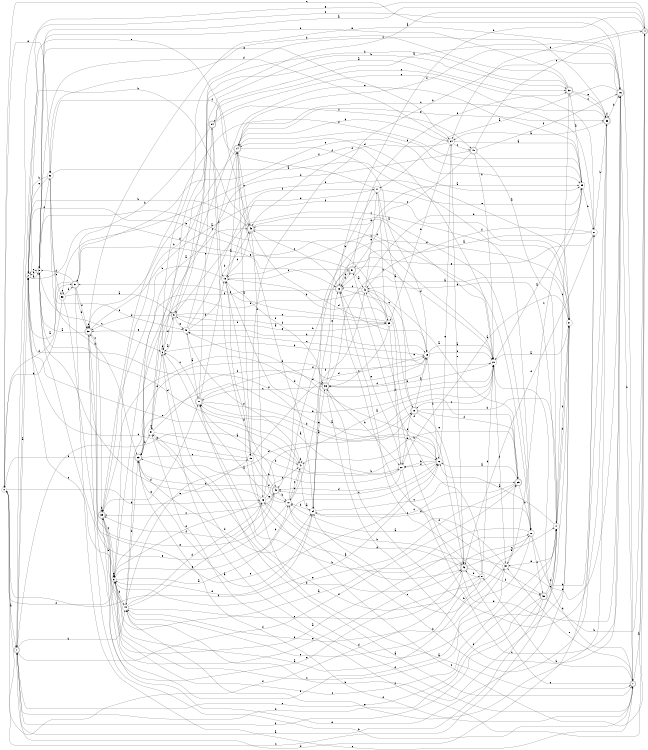 digraph n44_5 {
__start0 [label="" shape="none"];

rankdir=LR;
size="8,5";

s0 [style="filled", color="black", fillcolor="white" shape="circle", label="0"];
s1 [style="rounded,filled", color="black", fillcolor="white" shape="doublecircle", label="1"];
s2 [style="filled", color="black", fillcolor="white" shape="circle", label="2"];
s3 [style="filled", color="black", fillcolor="white" shape="circle", label="3"];
s4 [style="rounded,filled", color="black", fillcolor="white" shape="doublecircle", label="4"];
s5 [style="rounded,filled", color="black", fillcolor="white" shape="doublecircle", label="5"];
s6 [style="filled", color="black", fillcolor="white" shape="circle", label="6"];
s7 [style="rounded,filled", color="black", fillcolor="white" shape="doublecircle", label="7"];
s8 [style="filled", color="black", fillcolor="white" shape="circle", label="8"];
s9 [style="filled", color="black", fillcolor="white" shape="circle", label="9"];
s10 [style="filled", color="black", fillcolor="white" shape="circle", label="10"];
s11 [style="rounded,filled", color="black", fillcolor="white" shape="doublecircle", label="11"];
s12 [style="filled", color="black", fillcolor="white" shape="circle", label="12"];
s13 [style="filled", color="black", fillcolor="white" shape="circle", label="13"];
s14 [style="rounded,filled", color="black", fillcolor="white" shape="doublecircle", label="14"];
s15 [style="filled", color="black", fillcolor="white" shape="circle", label="15"];
s16 [style="rounded,filled", color="black", fillcolor="white" shape="doublecircle", label="16"];
s17 [style="filled", color="black", fillcolor="white" shape="circle", label="17"];
s18 [style="rounded,filled", color="black", fillcolor="white" shape="doublecircle", label="18"];
s19 [style="filled", color="black", fillcolor="white" shape="circle", label="19"];
s20 [style="filled", color="black", fillcolor="white" shape="circle", label="20"];
s21 [style="filled", color="black", fillcolor="white" shape="circle", label="21"];
s22 [style="filled", color="black", fillcolor="white" shape="circle", label="22"];
s23 [style="rounded,filled", color="black", fillcolor="white" shape="doublecircle", label="23"];
s24 [style="filled", color="black", fillcolor="white" shape="circle", label="24"];
s25 [style="rounded,filled", color="black", fillcolor="white" shape="doublecircle", label="25"];
s26 [style="filled", color="black", fillcolor="white" shape="circle", label="26"];
s27 [style="filled", color="black", fillcolor="white" shape="circle", label="27"];
s28 [style="rounded,filled", color="black", fillcolor="white" shape="doublecircle", label="28"];
s29 [style="filled", color="black", fillcolor="white" shape="circle", label="29"];
s30 [style="filled", color="black", fillcolor="white" shape="circle", label="30"];
s31 [style="filled", color="black", fillcolor="white" shape="circle", label="31"];
s32 [style="rounded,filled", color="black", fillcolor="white" shape="doublecircle", label="32"];
s33 [style="rounded,filled", color="black", fillcolor="white" shape="doublecircle", label="33"];
s34 [style="filled", color="black", fillcolor="white" shape="circle", label="34"];
s35 [style="filled", color="black", fillcolor="white" shape="circle", label="35"];
s36 [style="rounded,filled", color="black", fillcolor="white" shape="doublecircle", label="36"];
s37 [style="rounded,filled", color="black", fillcolor="white" shape="doublecircle", label="37"];
s38 [style="rounded,filled", color="black", fillcolor="white" shape="doublecircle", label="38"];
s39 [style="rounded,filled", color="black", fillcolor="white" shape="doublecircle", label="39"];
s40 [style="rounded,filled", color="black", fillcolor="white" shape="doublecircle", label="40"];
s41 [style="filled", color="black", fillcolor="white" shape="circle", label="41"];
s42 [style="filled", color="black", fillcolor="white" shape="circle", label="42"];
s43 [style="rounded,filled", color="black", fillcolor="white" shape="doublecircle", label="43"];
s44 [style="filled", color="black", fillcolor="white" shape="circle", label="44"];
s45 [style="rounded,filled", color="black", fillcolor="white" shape="doublecircle", label="45"];
s46 [style="filled", color="black", fillcolor="white" shape="circle", label="46"];
s47 [style="filled", color="black", fillcolor="white" shape="circle", label="47"];
s48 [style="filled", color="black", fillcolor="white" shape="circle", label="48"];
s49 [style="rounded,filled", color="black", fillcolor="white" shape="doublecircle", label="49"];
s50 [style="rounded,filled", color="black", fillcolor="white" shape="doublecircle", label="50"];
s51 [style="rounded,filled", color="black", fillcolor="white" shape="doublecircle", label="51"];
s52 [style="filled", color="black", fillcolor="white" shape="circle", label="52"];
s53 [style="filled", color="black", fillcolor="white" shape="circle", label="53"];
s54 [style="rounded,filled", color="black", fillcolor="white" shape="doublecircle", label="54"];
s0 -> s1 [label="a"];
s0 -> s46 [label="b"];
s0 -> s41 [label="c"];
s0 -> s37 [label="d"];
s0 -> s52 [label="e"];
s0 -> s12 [label="f"];
s1 -> s2 [label="a"];
s1 -> s44 [label="b"];
s1 -> s41 [label="c"];
s1 -> s27 [label="d"];
s1 -> s47 [label="e"];
s1 -> s25 [label="f"];
s2 -> s3 [label="a"];
s2 -> s45 [label="b"];
s2 -> s9 [label="c"];
s2 -> s28 [label="d"];
s2 -> s3 [label="e"];
s2 -> s7 [label="f"];
s3 -> s4 [label="a"];
s3 -> s2 [label="b"];
s3 -> s6 [label="c"];
s3 -> s47 [label="d"];
s3 -> s34 [label="e"];
s3 -> s52 [label="f"];
s4 -> s5 [label="a"];
s4 -> s28 [label="b"];
s4 -> s46 [label="c"];
s4 -> s34 [label="d"];
s4 -> s1 [label="e"];
s4 -> s31 [label="f"];
s5 -> s6 [label="a"];
s5 -> s32 [label="b"];
s5 -> s35 [label="c"];
s5 -> s38 [label="d"];
s5 -> s48 [label="e"];
s5 -> s35 [label="f"];
s6 -> s7 [label="a"];
s6 -> s19 [label="b"];
s6 -> s33 [label="c"];
s6 -> s5 [label="d"];
s6 -> s6 [label="e"];
s6 -> s7 [label="f"];
s7 -> s4 [label="a"];
s7 -> s8 [label="b"];
s7 -> s43 [label="c"];
s7 -> s20 [label="d"];
s7 -> s30 [label="e"];
s7 -> s23 [label="f"];
s8 -> s9 [label="a"];
s8 -> s51 [label="b"];
s8 -> s28 [label="c"];
s8 -> s20 [label="d"];
s8 -> s44 [label="e"];
s8 -> s11 [label="f"];
s9 -> s10 [label="a"];
s9 -> s12 [label="b"];
s9 -> s41 [label="c"];
s9 -> s44 [label="d"];
s9 -> s9 [label="e"];
s9 -> s0 [label="f"];
s10 -> s11 [label="a"];
s10 -> s43 [label="b"];
s10 -> s47 [label="c"];
s10 -> s21 [label="d"];
s10 -> s3 [label="e"];
s10 -> s42 [label="f"];
s11 -> s12 [label="a"];
s11 -> s45 [label="b"];
s11 -> s6 [label="c"];
s11 -> s18 [label="d"];
s11 -> s54 [label="e"];
s11 -> s19 [label="f"];
s12 -> s13 [label="a"];
s12 -> s22 [label="b"];
s12 -> s49 [label="c"];
s12 -> s48 [label="d"];
s12 -> s34 [label="e"];
s12 -> s22 [label="f"];
s13 -> s14 [label="a"];
s13 -> s39 [label="b"];
s13 -> s51 [label="c"];
s13 -> s45 [label="d"];
s13 -> s15 [label="e"];
s13 -> s36 [label="f"];
s14 -> s15 [label="a"];
s14 -> s9 [label="b"];
s14 -> s45 [label="c"];
s14 -> s34 [label="d"];
s14 -> s33 [label="e"];
s14 -> s19 [label="f"];
s15 -> s7 [label="a"];
s15 -> s16 [label="b"];
s15 -> s2 [label="c"];
s15 -> s19 [label="d"];
s15 -> s9 [label="e"];
s15 -> s10 [label="f"];
s16 -> s17 [label="a"];
s16 -> s7 [label="b"];
s16 -> s0 [label="c"];
s16 -> s42 [label="d"];
s16 -> s38 [label="e"];
s16 -> s14 [label="f"];
s17 -> s18 [label="a"];
s17 -> s24 [label="b"];
s17 -> s35 [label="c"];
s17 -> s13 [label="d"];
s17 -> s29 [label="e"];
s17 -> s52 [label="f"];
s18 -> s19 [label="a"];
s18 -> s41 [label="b"];
s18 -> s42 [label="c"];
s18 -> s44 [label="d"];
s18 -> s43 [label="e"];
s18 -> s25 [label="f"];
s19 -> s20 [label="a"];
s19 -> s12 [label="b"];
s19 -> s48 [label="c"];
s19 -> s23 [label="d"];
s19 -> s37 [label="e"];
s19 -> s20 [label="f"];
s20 -> s21 [label="a"];
s20 -> s36 [label="b"];
s20 -> s18 [label="c"];
s20 -> s14 [label="d"];
s20 -> s45 [label="e"];
s20 -> s30 [label="f"];
s21 -> s22 [label="a"];
s21 -> s44 [label="b"];
s21 -> s5 [label="c"];
s21 -> s31 [label="d"];
s21 -> s39 [label="e"];
s21 -> s38 [label="f"];
s22 -> s11 [label="a"];
s22 -> s23 [label="b"];
s22 -> s16 [label="c"];
s22 -> s49 [label="d"];
s22 -> s28 [label="e"];
s22 -> s18 [label="f"];
s23 -> s24 [label="a"];
s23 -> s31 [label="b"];
s23 -> s15 [label="c"];
s23 -> s24 [label="d"];
s23 -> s20 [label="e"];
s23 -> s0 [label="f"];
s24 -> s14 [label="a"];
s24 -> s10 [label="b"];
s24 -> s25 [label="c"];
s24 -> s9 [label="d"];
s24 -> s36 [label="e"];
s24 -> s26 [label="f"];
s25 -> s12 [label="a"];
s25 -> s26 [label="b"];
s25 -> s24 [label="c"];
s25 -> s47 [label="d"];
s25 -> s9 [label="e"];
s25 -> s2 [label="f"];
s26 -> s9 [label="a"];
s26 -> s27 [label="b"];
s26 -> s50 [label="c"];
s26 -> s13 [label="d"];
s26 -> s39 [label="e"];
s26 -> s0 [label="f"];
s27 -> s28 [label="a"];
s27 -> s33 [label="b"];
s27 -> s54 [label="c"];
s27 -> s43 [label="d"];
s27 -> s24 [label="e"];
s27 -> s42 [label="f"];
s28 -> s29 [label="a"];
s28 -> s51 [label="b"];
s28 -> s45 [label="c"];
s28 -> s50 [label="d"];
s28 -> s20 [label="e"];
s28 -> s9 [label="f"];
s29 -> s20 [label="a"];
s29 -> s27 [label="b"];
s29 -> s30 [label="c"];
s29 -> s14 [label="d"];
s29 -> s31 [label="e"];
s29 -> s39 [label="f"];
s30 -> s10 [label="a"];
s30 -> s6 [label="b"];
s30 -> s9 [label="c"];
s30 -> s16 [label="d"];
s30 -> s24 [label="e"];
s30 -> s25 [label="f"];
s31 -> s32 [label="a"];
s31 -> s22 [label="b"];
s31 -> s31 [label="c"];
s31 -> s43 [label="d"];
s31 -> s6 [label="e"];
s31 -> s36 [label="f"];
s32 -> s29 [label="a"];
s32 -> s6 [label="b"];
s32 -> s33 [label="c"];
s32 -> s52 [label="d"];
s32 -> s33 [label="e"];
s32 -> s3 [label="f"];
s33 -> s34 [label="a"];
s33 -> s36 [label="b"];
s33 -> s14 [label="c"];
s33 -> s16 [label="d"];
s33 -> s44 [label="e"];
s33 -> s33 [label="f"];
s34 -> s29 [label="a"];
s34 -> s35 [label="b"];
s34 -> s40 [label="c"];
s34 -> s3 [label="d"];
s34 -> s43 [label="e"];
s34 -> s45 [label="f"];
s35 -> s3 [label="a"];
s35 -> s13 [label="b"];
s35 -> s36 [label="c"];
s35 -> s22 [label="d"];
s35 -> s5 [label="e"];
s35 -> s37 [label="f"];
s36 -> s21 [label="a"];
s36 -> s22 [label="b"];
s36 -> s11 [label="c"];
s36 -> s19 [label="d"];
s36 -> s28 [label="e"];
s36 -> s16 [label="f"];
s37 -> s2 [label="a"];
s37 -> s38 [label="b"];
s37 -> s7 [label="c"];
s37 -> s3 [label="d"];
s37 -> s29 [label="e"];
s37 -> s38 [label="f"];
s38 -> s3 [label="a"];
s38 -> s7 [label="b"];
s38 -> s39 [label="c"];
s38 -> s38 [label="d"];
s38 -> s26 [label="e"];
s38 -> s21 [label="f"];
s39 -> s26 [label="a"];
s39 -> s39 [label="b"];
s39 -> s9 [label="c"];
s39 -> s20 [label="d"];
s39 -> s11 [label="e"];
s39 -> s30 [label="f"];
s40 -> s41 [label="a"];
s40 -> s20 [label="b"];
s40 -> s51 [label="c"];
s40 -> s23 [label="d"];
s40 -> s4 [label="e"];
s40 -> s16 [label="f"];
s41 -> s12 [label="a"];
s41 -> s21 [label="b"];
s41 -> s32 [label="c"];
s41 -> s42 [label="d"];
s41 -> s30 [label="e"];
s41 -> s21 [label="f"];
s42 -> s25 [label="a"];
s42 -> s23 [label="b"];
s42 -> s28 [label="c"];
s42 -> s29 [label="d"];
s42 -> s17 [label="e"];
s42 -> s43 [label="f"];
s43 -> s13 [label="a"];
s43 -> s8 [label="b"];
s43 -> s41 [label="c"];
s43 -> s10 [label="d"];
s43 -> s44 [label="e"];
s43 -> s50 [label="f"];
s44 -> s45 [label="a"];
s44 -> s38 [label="b"];
s44 -> s43 [label="c"];
s44 -> s46 [label="d"];
s44 -> s46 [label="e"];
s44 -> s23 [label="f"];
s45 -> s26 [label="a"];
s45 -> s2 [label="b"];
s45 -> s20 [label="c"];
s45 -> s19 [label="d"];
s45 -> s1 [label="e"];
s45 -> s46 [label="f"];
s46 -> s20 [label="a"];
s46 -> s33 [label="b"];
s46 -> s47 [label="c"];
s46 -> s3 [label="d"];
s46 -> s49 [label="e"];
s46 -> s9 [label="f"];
s47 -> s24 [label="a"];
s47 -> s12 [label="b"];
s47 -> s10 [label="c"];
s47 -> s48 [label="d"];
s47 -> s2 [label="e"];
s47 -> s47 [label="f"];
s48 -> s11 [label="a"];
s48 -> s13 [label="b"];
s48 -> s14 [label="c"];
s48 -> s19 [label="d"];
s48 -> s38 [label="e"];
s48 -> s17 [label="f"];
s49 -> s11 [label="a"];
s49 -> s10 [label="b"];
s49 -> s39 [label="c"];
s49 -> s23 [label="d"];
s49 -> s38 [label="e"];
s49 -> s39 [label="f"];
s50 -> s1 [label="a"];
s50 -> s4 [label="b"];
s50 -> s41 [label="c"];
s50 -> s1 [label="d"];
s50 -> s41 [label="e"];
s50 -> s1 [label="f"];
s51 -> s42 [label="a"];
s51 -> s49 [label="b"];
s51 -> s28 [label="c"];
s51 -> s20 [label="d"];
s51 -> s2 [label="e"];
s51 -> s32 [label="f"];
s52 -> s26 [label="a"];
s52 -> s2 [label="b"];
s52 -> s53 [label="c"];
s52 -> s23 [label="d"];
s52 -> s2 [label="e"];
s52 -> s48 [label="f"];
s53 -> s5 [label="a"];
s53 -> s0 [label="b"];
s53 -> s53 [label="c"];
s53 -> s37 [label="d"];
s53 -> s12 [label="e"];
s53 -> s29 [label="f"];
s54 -> s16 [label="a"];
s54 -> s37 [label="b"];
s54 -> s13 [label="c"];
s54 -> s49 [label="d"];
s54 -> s27 [label="e"];
s54 -> s40 [label="f"];

}